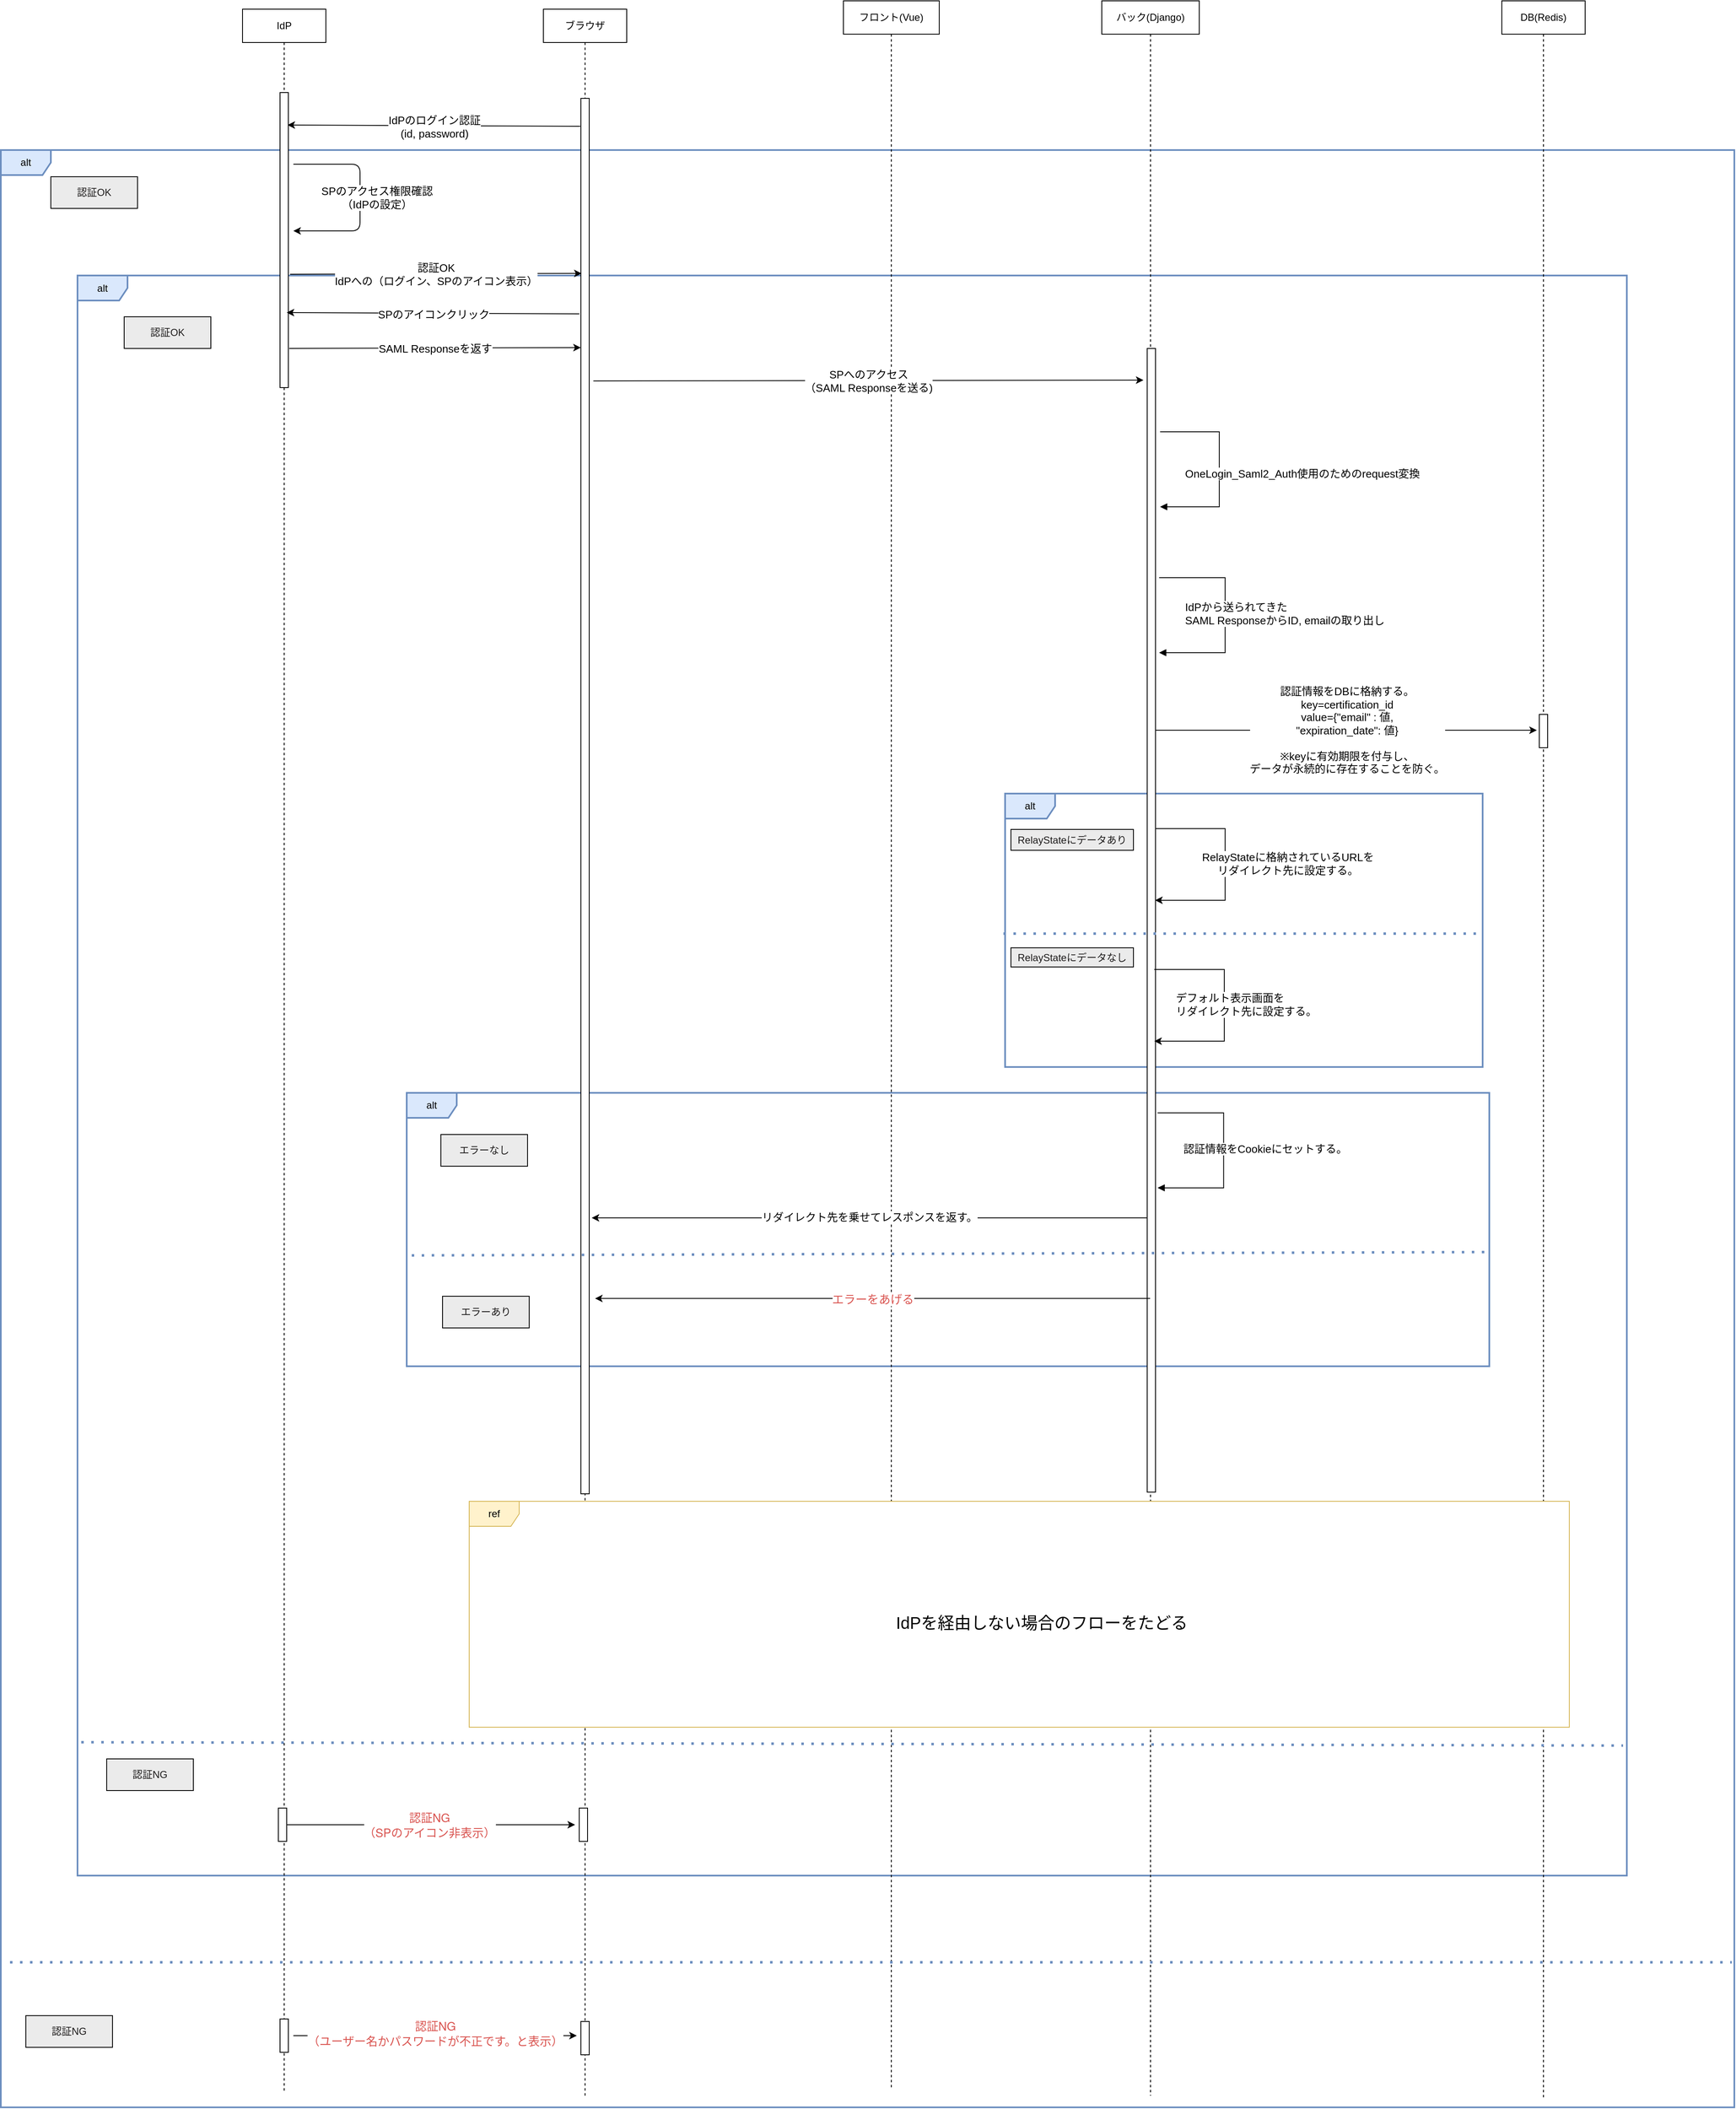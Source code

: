 <mxfile>
    <diagram id="5oQOyjbb7rrNiYasuwZB" name="IdPを経由する">
        <mxGraphModel dx="2863" dy="1538" grid="0" gridSize="10" guides="1" tooltips="1" connect="1" arrows="1" fold="1" page="1" pageScale="1" pageWidth="1169" pageHeight="827" math="0" shadow="0">
            <root>
                <mxCell id="0"/>
                <mxCell id="1" parent="0"/>
                <mxCell id="HOsC3EAvxAtjOPdiLtwW-1" value="alt" style="shape=umlFrame;whiteSpace=wrap;html=1;fillColor=#dae8fc;strokeColor=#6c8ebf;strokeWidth=2;perimeterSpacing=0;" parent="1" vertex="1">
                    <mxGeometry x="-1040" y="-221" width="2080" height="2348" as="geometry"/>
                </mxCell>
                <mxCell id="HOsC3EAvxAtjOPdiLtwW-2" value="alt" style="shape=umlFrame;whiteSpace=wrap;html=1;fillColor=#dae8fc;strokeColor=#6c8ebf;strokeWidth=2;" parent="1" vertex="1">
                    <mxGeometry x="-948" y="-70.5" width="1859" height="1919.5" as="geometry"/>
                </mxCell>
                <mxCell id="3U0saSvx4yLOQnBo5jBh-1" value="alt" style="shape=umlFrame;whiteSpace=wrap;html=1;fillColor=#dae8fc;strokeColor=#6c8ebf;strokeWidth=2;" parent="1" vertex="1">
                    <mxGeometry x="-553" y="910" width="1299" height="328" as="geometry"/>
                </mxCell>
                <mxCell id="HOsC3EAvxAtjOPdiLtwW-3" value="alt" style="shape=umlFrame;whiteSpace=wrap;html=1;fillColor=#dae8fc;strokeColor=#6c8ebf;strokeWidth=2;" parent="1" vertex="1">
                    <mxGeometry x="165" y="551" width="573" height="328" as="geometry"/>
                </mxCell>
                <mxCell id="HOsC3EAvxAtjOPdiLtwW-4" value="ブラウザ" style="shape=umlLifeline;perimeter=lifelinePerimeter;whiteSpace=wrap;html=1;container=1;collapsible=0;recursiveResize=0;outlineConnect=0;" parent="1" vertex="1">
                    <mxGeometry x="-389" y="-390" width="100" height="2503" as="geometry"/>
                </mxCell>
                <mxCell id="HOsC3EAvxAtjOPdiLtwW-5" value="" style="html=1;points=[];perimeter=orthogonalPerimeter;" parent="HOsC3EAvxAtjOPdiLtwW-4" vertex="1">
                    <mxGeometry x="45" y="2414" width="10" height="40" as="geometry"/>
                </mxCell>
                <mxCell id="HOsC3EAvxAtjOPdiLtwW-6" value="" style="html=1;points=[];perimeter=orthogonalPerimeter;" parent="HOsC3EAvxAtjOPdiLtwW-4" vertex="1">
                    <mxGeometry x="45" y="107" width="10" height="1674" as="geometry"/>
                </mxCell>
                <mxCell id="HOsC3EAvxAtjOPdiLtwW-7" value="フロント(Vue)" style="shape=umlLifeline;perimeter=lifelinePerimeter;whiteSpace=wrap;html=1;container=1;collapsible=0;recursiveResize=0;outlineConnect=0;" parent="1" vertex="1">
                    <mxGeometry x="-29" y="-400" width="115" height="2504" as="geometry"/>
                </mxCell>
                <mxCell id="HOsC3EAvxAtjOPdiLtwW-8" value="DB(Redis)" style="shape=umlLifeline;perimeter=lifelinePerimeter;whiteSpace=wrap;html=1;container=1;collapsible=0;recursiveResize=0;outlineConnect=0;" parent="1" vertex="1">
                    <mxGeometry x="761" y="-400" width="100" height="2516" as="geometry"/>
                </mxCell>
                <mxCell id="HOsC3EAvxAtjOPdiLtwW-9" value="IdP" style="shape=umlLifeline;perimeter=lifelinePerimeter;whiteSpace=wrap;html=1;container=1;collapsible=0;recursiveResize=0;outlineConnect=0;" parent="1" vertex="1">
                    <mxGeometry x="-750" y="-390" width="100" height="2499" as="geometry"/>
                </mxCell>
                <mxCell id="HOsC3EAvxAtjOPdiLtwW-10" value="" style="html=1;points=[];perimeter=orthogonalPerimeter;" parent="HOsC3EAvxAtjOPdiLtwW-9" vertex="1">
                    <mxGeometry x="45" y="100" width="10" height="354" as="geometry"/>
                </mxCell>
                <mxCell id="HOsC3EAvxAtjOPdiLtwW-11" value="バック(Django)" style="shape=umlLifeline;perimeter=lifelinePerimeter;whiteSpace=wrap;html=1;container=1;collapsible=0;recursiveResize=0;outlineConnect=0;" parent="1" vertex="1">
                    <mxGeometry x="281" y="-400" width="117" height="2513" as="geometry"/>
                </mxCell>
                <mxCell id="HOsC3EAvxAtjOPdiLtwW-12" value="" style="endArrow=classic;html=1;fontSize=13;exitX=-0.377;exitY=0.065;exitDx=0;exitDy=0;exitPerimeter=0;entryX=0.6;entryY=0.058;entryDx=0;entryDy=0;entryPerimeter=0;" parent="1" edge="1">
                    <mxGeometry relative="1" as="geometry">
                        <mxPoint x="-344.77" y="-249.45" as="sourcePoint"/>
                        <mxPoint x="-696" y="-251" as="targetPoint"/>
                    </mxGeometry>
                </mxCell>
                <mxCell id="HOsC3EAvxAtjOPdiLtwW-13" value="IdPのログイン認証&lt;br&gt;(id, password)" style="edgeLabel;resizable=0;html=1;align=center;verticalAlign=middle;fontSize=13;" parent="HOsC3EAvxAtjOPdiLtwW-12" connectable="0" vertex="1">
                    <mxGeometry relative="1" as="geometry">
                        <mxPoint y="1" as="offset"/>
                    </mxGeometry>
                </mxCell>
                <mxCell id="HOsC3EAvxAtjOPdiLtwW-14" value="" style="endArrow=classic;html=1;fontSize=13;" parent="1" edge="1">
                    <mxGeometry relative="1" as="geometry">
                        <mxPoint x="-329" y="56" as="sourcePoint"/>
                        <mxPoint x="331" y="55" as="targetPoint"/>
                    </mxGeometry>
                </mxCell>
                <mxCell id="HOsC3EAvxAtjOPdiLtwW-15" value="SPへのアクセス&lt;br&gt;（SAML Responseを送る)" style="edgeLabel;resizable=0;html=1;align=center;verticalAlign=middle;fontSize=13;" parent="HOsC3EAvxAtjOPdiLtwW-14" connectable="0" vertex="1">
                    <mxGeometry relative="1" as="geometry"/>
                </mxCell>
                <mxCell id="HOsC3EAvxAtjOPdiLtwW-16" value="OneLogin_Saml2_Auth使用のためのrequest変換" style="edgeStyle=orthogonalEdgeStyle;html=1;align=left;spacingLeft=2;endArrow=block;rounded=0;fontSize=13;startArrow=none;" parent="1" edge="1">
                    <mxGeometry x="0.776" y="-40" relative="1" as="geometry">
                        <mxPoint x="351" y="117" as="sourcePoint"/>
                        <Array as="points">
                            <mxPoint x="422" y="117"/>
                            <mxPoint x="422" y="207"/>
                        </Array>
                        <mxPoint x="351" y="207" as="targetPoint"/>
                        <mxPoint as="offset"/>
                    </mxGeometry>
                </mxCell>
                <mxCell id="HOsC3EAvxAtjOPdiLtwW-17" value="IdPから送られてきた&lt;br&gt;SAML ResponseからID, emailの取り出し" style="edgeStyle=orthogonalEdgeStyle;html=1;align=left;spacingLeft=2;endArrow=block;rounded=0;fontSize=13;" parent="1" edge="1">
                    <mxGeometry x="-0.781" y="-43" relative="1" as="geometry">
                        <mxPoint x="349.824" y="292" as="sourcePoint"/>
                        <Array as="points">
                            <mxPoint x="429" y="292"/>
                            <mxPoint x="429" y="382"/>
                        </Array>
                        <mxPoint x="349.824" y="382" as="targetPoint"/>
                        <mxPoint as="offset"/>
                    </mxGeometry>
                </mxCell>
                <mxCell id="HOsC3EAvxAtjOPdiLtwW-18" value="" style="html=1;points=[];perimeter=orthogonalPerimeter;" parent="1" vertex="1">
                    <mxGeometry x="335.5" y="17" width="10" height="1372" as="geometry"/>
                </mxCell>
                <mxCell id="HOsC3EAvxAtjOPdiLtwW-19" value="" style="endArrow=classic;html=1;fontSize=13;" parent="1" edge="1">
                    <mxGeometry relative="1" as="geometry">
                        <mxPoint x="335.5" y="1060" as="sourcePoint"/>
                        <mxPoint x="-331" y="1060" as="targetPoint"/>
                    </mxGeometry>
                </mxCell>
                <mxCell id="HOsC3EAvxAtjOPdiLtwW-20" value="リダイレクト先を乗せてレスポンスを返す。" style="edgeLabel;resizable=0;html=1;align=center;verticalAlign=middle;fontSize=13;fontStyle=0" parent="HOsC3EAvxAtjOPdiLtwW-19" connectable="0" vertex="1">
                    <mxGeometry relative="1" as="geometry">
                        <mxPoint y="-1" as="offset"/>
                    </mxGeometry>
                </mxCell>
                <mxCell id="HOsC3EAvxAtjOPdiLtwW-21" value="" style="endArrow=none;dashed=1;html=1;dashPattern=1 3;strokeWidth=3;fillColor=#dae8fc;strokeColor=#6c8ebf;" parent="1" edge="1">
                    <mxGeometry width="50" height="50" relative="1" as="geometry">
                        <mxPoint x="163" y="719" as="sourcePoint"/>
                        <mxPoint x="732" y="719" as="targetPoint"/>
                    </mxGeometry>
                </mxCell>
                <mxCell id="HOsC3EAvxAtjOPdiLtwW-22" value="" style="endArrow=classic;html=1;fontSize=13;" parent="1" edge="1">
                    <mxGeometry relative="1" as="geometry">
                        <mxPoint x="-689" y="-204" as="sourcePoint"/>
                        <mxPoint x="-689" y="-124" as="targetPoint"/>
                        <Array as="points">
                            <mxPoint x="-609" y="-204"/>
                            <mxPoint x="-609" y="-124"/>
                        </Array>
                    </mxGeometry>
                </mxCell>
                <mxCell id="HOsC3EAvxAtjOPdiLtwW-23" value="SPのアクセス権限確認&lt;br&gt;（IdPの設定）" style="edgeLabel;resizable=0;html=1;align=center;verticalAlign=middle;fontSize=13;" parent="HOsC3EAvxAtjOPdiLtwW-22" connectable="0" vertex="1">
                    <mxGeometry relative="1" as="geometry">
                        <mxPoint x="20" as="offset"/>
                    </mxGeometry>
                </mxCell>
                <mxCell id="HOsC3EAvxAtjOPdiLtwW-24" value="" style="endArrow=none;dashed=1;html=1;dashPattern=1 3;strokeWidth=3;fillColor=#dae8fc;strokeColor=#6c8ebf;" parent="1" edge="1">
                    <mxGeometry width="50" height="50" relative="1" as="geometry">
                        <mxPoint x="-1029" y="1953" as="sourcePoint"/>
                        <mxPoint x="1037" y="1953" as="targetPoint"/>
                    </mxGeometry>
                </mxCell>
                <mxCell id="HOsC3EAvxAtjOPdiLtwW-25" value="" style="html=1;points=[];perimeter=orthogonalPerimeter;" parent="1" vertex="1">
                    <mxGeometry x="-346" y="1768" width="10" height="40" as="geometry"/>
                </mxCell>
                <mxCell id="HOsC3EAvxAtjOPdiLtwW-26" value="" style="endArrow=classic;html=1;fontSize=13;exitX=0.163;exitY=0.667;exitDx=0;exitDy=0;exitPerimeter=0;" parent="1" edge="1">
                    <mxGeometry relative="1" as="geometry">
                        <mxPoint x="-701.0" y="1788" as="sourcePoint"/>
                        <mxPoint x="-351" y="1788" as="targetPoint"/>
                    </mxGeometry>
                </mxCell>
                <mxCell id="HOsC3EAvxAtjOPdiLtwW-27" value="&lt;span style=&quot;color: rgb(217, 83, 79); font-family: &amp;quot;Helvetica Neue&amp;quot;, Helvetica, Arial, sans-serif; font-size: 14px; text-align: start; background-color: rgb(255, 255, 255);&quot;&gt;認証NG&lt;br&gt;（SPのアイコン非表示）&lt;/span&gt;" style="edgeLabel;resizable=0;html=1;align=center;verticalAlign=middle;fontSize=13;" parent="HOsC3EAvxAtjOPdiLtwW-26" connectable="0" vertex="1">
                    <mxGeometry relative="1" as="geometry"/>
                </mxCell>
                <mxCell id="HOsC3EAvxAtjOPdiLtwW-28" value="" style="html=1;points=[];perimeter=orthogonalPerimeter;" parent="1" vertex="1">
                    <mxGeometry x="-707" y="1768" width="10" height="40" as="geometry"/>
                </mxCell>
                <mxCell id="HOsC3EAvxAtjOPdiLtwW-29" value="" style="endArrow=classic;html=1;fontSize=13;exitX=0.158;exitY=0.667;exitDx=0;exitDy=0;exitPerimeter=0;" parent="1" edge="1">
                    <mxGeometry relative="1" as="geometry">
                        <mxPoint x="-689.034" y="2041.03" as="sourcePoint"/>
                        <mxPoint x="-348.98" y="2041" as="targetPoint"/>
                    </mxGeometry>
                </mxCell>
                <mxCell id="HOsC3EAvxAtjOPdiLtwW-30" value="&lt;span style=&quot;color: rgb(217, 83, 79); font-family: &amp;quot;Helvetica Neue&amp;quot;, Helvetica, Arial, sans-serif; font-size: 14px; text-align: start; background-color: rgb(255, 255, 255);&quot;&gt;認証NG&lt;br&gt;（ユーザー名かパスワードが不正です。と表示）&lt;/span&gt;" style="edgeLabel;resizable=0;html=1;align=center;verticalAlign=middle;fontSize=13;" parent="HOsC3EAvxAtjOPdiLtwW-29" connectable="0" vertex="1">
                    <mxGeometry relative="1" as="geometry">
                        <mxPoint y="-3" as="offset"/>
                    </mxGeometry>
                </mxCell>
                <mxCell id="HOsC3EAvxAtjOPdiLtwW-31" value="" style="html=1;points=[];perimeter=orthogonalPerimeter;" parent="1" vertex="1">
                    <mxGeometry x="-705" y="2021" width="10" height="40" as="geometry"/>
                </mxCell>
                <mxCell id="HOsC3EAvxAtjOPdiLtwW-32" value="" style="endArrow=classic;html=1;fontSize=13;" parent="1" edge="1">
                    <mxGeometry relative="1" as="geometry">
                        <mxPoint x="345.5" y="475" as="sourcePoint"/>
                        <mxPoint x="803" y="475" as="targetPoint"/>
                        <Array as="points"/>
                    </mxGeometry>
                </mxCell>
                <mxCell id="HOsC3EAvxAtjOPdiLtwW-33" value="認証情報をDBに格納する。&lt;br&gt;key=certification_id&lt;br&gt;value={&quot;email&quot; : 値, &lt;br&gt;&quot;expiration_date&quot;: 値}&lt;br&gt;&lt;br&gt;※keyに有効期限を付与し、&lt;br&gt;データが永続的に存在することを防ぐ。" style="edgeLabel;resizable=0;html=1;align=center;verticalAlign=middle;fontSize=13;" parent="HOsC3EAvxAtjOPdiLtwW-32" connectable="0" vertex="1">
                    <mxGeometry relative="1" as="geometry"/>
                </mxCell>
                <mxCell id="HOsC3EAvxAtjOPdiLtwW-34" value="" style="endArrow=classic;html=1;fontSize=13;rounded=0;" parent="1" edge="1">
                    <mxGeometry relative="1" as="geometry">
                        <mxPoint x="345" y="593" as="sourcePoint"/>
                        <mxPoint x="345" y="679" as="targetPoint"/>
                        <Array as="points">
                            <mxPoint x="429" y="593"/>
                            <mxPoint x="429" y="679"/>
                        </Array>
                    </mxGeometry>
                </mxCell>
                <mxCell id="HOsC3EAvxAtjOPdiLtwW-35" value="&lt;span style=&quot;text-align: left;&quot;&gt;RelayStateに格納されているURLを&lt;br&gt;リダイレクト先に設定する。&lt;br&gt;&lt;/span&gt;" style="edgeLabel;resizable=0;html=1;align=center;verticalAlign=middle;fontSize=13;" parent="HOsC3EAvxAtjOPdiLtwW-34" connectable="0" vertex="1">
                    <mxGeometry relative="1" as="geometry">
                        <mxPoint x="75" y="-1" as="offset"/>
                    </mxGeometry>
                </mxCell>
                <mxCell id="HOsC3EAvxAtjOPdiLtwW-36" value="" style="group" parent="1" vertex="1" connectable="0">
                    <mxGeometry x="-693.0" y="-73" width="349.86" height="1" as="geometry"/>
                </mxCell>
                <mxCell id="HOsC3EAvxAtjOPdiLtwW-37" value="" style="endArrow=classic;html=1;fontSize=13;exitX=0.169;exitY=0.36;exitDx=0;exitDy=0;exitPerimeter=0;entryX=0.855;entryY=0.356;entryDx=0;entryDy=0;entryPerimeter=0;" parent="HOsC3EAvxAtjOPdiLtwW-36" edge="1">
                    <mxGeometry relative="1" as="geometry">
                        <mxPoint y="1" as="sourcePoint"/>
                        <mxPoint x="349.86" as="targetPoint"/>
                    </mxGeometry>
                </mxCell>
                <mxCell id="HOsC3EAvxAtjOPdiLtwW-38" value="認証OK&lt;br&gt;IdPへの（ログイン、SPのアイコン表示）" style="edgeLabel;resizable=0;html=1;align=center;verticalAlign=middle;fontSize=13;" parent="HOsC3EAvxAtjOPdiLtwW-36" connectable="0" vertex="1">
                    <mxGeometry x="174.855" y="1" as="geometry"/>
                </mxCell>
                <mxCell id="HOsC3EAvxAtjOPdiLtwW-39" value="" style="endArrow=classic;html=1;fontSize=13;exitX=-0.377;exitY=0.065;exitDx=0;exitDy=0;exitPerimeter=0;entryX=0.6;entryY=0.058;entryDx=0;entryDy=0;entryPerimeter=0;" parent="1" edge="1">
                    <mxGeometry relative="1" as="geometry">
                        <mxPoint x="-345.77" y="-24.45" as="sourcePoint"/>
                        <mxPoint x="-697.0" y="-26" as="targetPoint"/>
                    </mxGeometry>
                </mxCell>
                <mxCell id="HOsC3EAvxAtjOPdiLtwW-40" value="SPのアイコンクリック" style="edgeLabel;resizable=0;html=1;align=center;verticalAlign=middle;fontSize=13;" parent="HOsC3EAvxAtjOPdiLtwW-39" connectable="0" vertex="1">
                    <mxGeometry relative="1" as="geometry">
                        <mxPoint y="1" as="offset"/>
                    </mxGeometry>
                </mxCell>
                <mxCell id="HOsC3EAvxAtjOPdiLtwW-41" value="" style="group" parent="1" vertex="1" connectable="0">
                    <mxGeometry x="-694.0" y="16" width="349.86" height="1" as="geometry"/>
                </mxCell>
                <mxCell id="HOsC3EAvxAtjOPdiLtwW-42" value="" style="endArrow=classic;html=1;fontSize=13;exitX=0.169;exitY=0.36;exitDx=0;exitDy=0;exitPerimeter=0;entryX=0.855;entryY=0.356;entryDx=0;entryDy=0;entryPerimeter=0;" parent="HOsC3EAvxAtjOPdiLtwW-41" edge="1">
                    <mxGeometry relative="1" as="geometry">
                        <mxPoint y="1" as="sourcePoint"/>
                        <mxPoint x="349.86" as="targetPoint"/>
                    </mxGeometry>
                </mxCell>
                <mxCell id="HOsC3EAvxAtjOPdiLtwW-43" value="SAML Responseを返す" style="edgeLabel;resizable=0;html=1;align=center;verticalAlign=middle;fontSize=13;" parent="HOsC3EAvxAtjOPdiLtwW-41" connectable="0" vertex="1">
                    <mxGeometry x="174.855" y="1" as="geometry"/>
                </mxCell>
                <mxCell id="HOsC3EAvxAtjOPdiLtwW-44" value="" style="group" parent="1" vertex="1" connectable="0">
                    <mxGeometry x="-478" y="1400" width="1320" height="271" as="geometry"/>
                </mxCell>
                <mxCell id="HOsC3EAvxAtjOPdiLtwW-45" value="ref" style="shape=umlFrame;whiteSpace=wrap;html=1;fillColor=#fff2cc;strokeColor=#d6b656;swimlaneFillColor=default;" parent="HOsC3EAvxAtjOPdiLtwW-44" vertex="1">
                    <mxGeometry width="1320" height="271.0" as="geometry"/>
                </mxCell>
                <mxCell id="HOsC3EAvxAtjOPdiLtwW-46" value="IdPを経由しない場合のフローをたどる" style="text;strokeColor=none;fillColor=none;align=left;verticalAlign=top;spacingLeft=4;spacingRight=4;overflow=hidden;rotatable=0;points=[[0,0.5],[1,0.5]];portConstraint=eastwest;opacity=0;fontSize=20;" parent="HOsC3EAvxAtjOPdiLtwW-44" vertex="1">
                    <mxGeometry x="506.13" y="127.05" width="434.87" height="32.015" as="geometry"/>
                </mxCell>
                <mxCell id="HOsC3EAvxAtjOPdiLtwW-47" value="" style="html=1;points=[];perimeter=orthogonalPerimeter;" parent="1" vertex="1">
                    <mxGeometry x="806" y="456" width="10" height="40" as="geometry"/>
                </mxCell>
                <mxCell id="HOsC3EAvxAtjOPdiLtwW-48" value="&lt;font color=&quot;#1d1b1b&quot;&gt;認証OK&lt;/font&gt;" style="rounded=0;whiteSpace=wrap;html=1;fontColor=#DAE8FC;fillColor=#EBEBEB;" parent="1" vertex="1">
                    <mxGeometry x="-980" y="-189" width="104" height="38" as="geometry"/>
                </mxCell>
                <mxCell id="HOsC3EAvxAtjOPdiLtwW-49" value="&lt;font color=&quot;#1d1b1b&quot;&gt;認証NG&lt;/font&gt;" style="rounded=0;whiteSpace=wrap;html=1;fontColor=#DAE8FC;fillColor=#EBEBEB;" parent="1" vertex="1">
                    <mxGeometry x="-1010" y="2017" width="104" height="38" as="geometry"/>
                </mxCell>
                <mxCell id="HOsC3EAvxAtjOPdiLtwW-50" value="&lt;font color=&quot;#1d1b1b&quot;&gt;認証OK&lt;/font&gt;" style="rounded=0;whiteSpace=wrap;html=1;fontColor=#DAE8FC;fillColor=#EBEBEB;" parent="1" vertex="1">
                    <mxGeometry x="-892" y="-21" width="104" height="38" as="geometry"/>
                </mxCell>
                <mxCell id="HOsC3EAvxAtjOPdiLtwW-51" value="&lt;font color=&quot;#1d1b1b&quot;&gt;認証NG&lt;/font&gt;" style="rounded=0;whiteSpace=wrap;html=1;fontColor=#DAE8FC;fillColor=#EBEBEB;" parent="1" vertex="1">
                    <mxGeometry x="-913" y="1709" width="104" height="38" as="geometry"/>
                </mxCell>
                <mxCell id="HOsC3EAvxAtjOPdiLtwW-52" value="&lt;font color=&quot;#1d1b1b&quot;&gt;RelayStateにデータあり&lt;/font&gt;" style="rounded=0;whiteSpace=wrap;html=1;fontColor=#DAE8FC;fillColor=#EBEBEB;" parent="1" vertex="1">
                    <mxGeometry x="172" y="594" width="147" height="25" as="geometry"/>
                </mxCell>
                <mxCell id="HOsC3EAvxAtjOPdiLtwW-53" value="" style="endArrow=none;dashed=1;html=1;dashPattern=1 3;strokeWidth=3;fillColor=#dae8fc;strokeColor=#6c8ebf;" parent="1" edge="1">
                    <mxGeometry width="50" height="50" relative="1" as="geometry">
                        <mxPoint x="-943.5" y="1689" as="sourcePoint"/>
                        <mxPoint x="906.5" y="1693.0" as="targetPoint"/>
                    </mxGeometry>
                </mxCell>
                <mxCell id="HOsC3EAvxAtjOPdiLtwW-54" value="" style="endArrow=classic;html=1;fontSize=13;rounded=0;" parent="1" edge="1">
                    <mxGeometry relative="1" as="geometry">
                        <mxPoint x="344" y="762.0" as="sourcePoint"/>
                        <mxPoint x="344" y="848" as="targetPoint"/>
                        <Array as="points">
                            <mxPoint x="428" y="762"/>
                            <mxPoint x="428" y="848"/>
                        </Array>
                    </mxGeometry>
                </mxCell>
                <mxCell id="HOsC3EAvxAtjOPdiLtwW-55" value="&lt;div style=&quot;text-align: left;&quot;&gt;デフォルト表示画面を&lt;/div&gt;&lt;div style=&quot;text-align: left;&quot;&gt;リダイレクト先に設定する。&lt;/div&gt;" style="edgeLabel;resizable=0;html=1;align=center;verticalAlign=middle;fontSize=13;" parent="HOsC3EAvxAtjOPdiLtwW-54" connectable="0" vertex="1">
                    <mxGeometry relative="1" as="geometry">
                        <mxPoint x="26" y="-1" as="offset"/>
                    </mxGeometry>
                </mxCell>
                <mxCell id="HOsC3EAvxAtjOPdiLtwW-56" value="&lt;font color=&quot;#1d1b1b&quot;&gt;RelayStateにデータなし&lt;/font&gt;" style="rounded=0;whiteSpace=wrap;html=1;fontColor=#DAE8FC;fillColor=#EBEBEB;" parent="1" vertex="1">
                    <mxGeometry x="172" y="736" width="147" height="23" as="geometry"/>
                </mxCell>
                <mxCell id="3U0saSvx4yLOQnBo5jBh-2" value="&lt;font color=&quot;#1d1b1b&quot;&gt;エラーなし&lt;/font&gt;" style="rounded=0;whiteSpace=wrap;html=1;fontColor=#DAE8FC;fillColor=#EBEBEB;" parent="1" vertex="1">
                    <mxGeometry x="-512" y="960" width="104" height="38" as="geometry"/>
                </mxCell>
                <mxCell id="3U0saSvx4yLOQnBo5jBh-3" value="認証情報をCookieにセットする。" style="edgeStyle=orthogonalEdgeStyle;html=1;align=left;spacingLeft=2;endArrow=block;rounded=0;fontSize=13;" parent="1" edge="1">
                    <mxGeometry x="-0.781" y="-43" relative="1" as="geometry">
                        <mxPoint x="348.004" y="934" as="sourcePoint"/>
                        <Array as="points">
                            <mxPoint x="427.18" y="934"/>
                            <mxPoint x="427.18" y="1024"/>
                        </Array>
                        <mxPoint x="348.004" y="1024" as="targetPoint"/>
                        <mxPoint as="offset"/>
                    </mxGeometry>
                </mxCell>
                <mxCell id="3U0saSvx4yLOQnBo5jBh-5" value="" style="endArrow=none;dashed=1;html=1;dashPattern=1 3;strokeWidth=3;fillColor=#dae8fc;strokeColor=#6c8ebf;" parent="1" edge="1">
                    <mxGeometry width="50" height="50" relative="1" as="geometry">
                        <mxPoint x="-547" y="1105" as="sourcePoint"/>
                        <mxPoint x="741" y="1101" as="targetPoint"/>
                    </mxGeometry>
                </mxCell>
                <mxCell id="3U0saSvx4yLOQnBo5jBh-6" value="&lt;font color=&quot;#1d1b1b&quot;&gt;エラーあり&lt;/font&gt;" style="rounded=0;whiteSpace=wrap;html=1;fontColor=#DAE8FC;fillColor=#EBEBEB;" parent="1" vertex="1">
                    <mxGeometry x="-510" y="1154" width="104" height="38" as="geometry"/>
                </mxCell>
                <mxCell id="3U0saSvx4yLOQnBo5jBh-7" value="" style="endArrow=classic;html=1;fontSize=13;entryX=1.7;entryY=0.86;entryDx=0;entryDy=0;entryPerimeter=0;" parent="1" source="HOsC3EAvxAtjOPdiLtwW-11" target="HOsC3EAvxAtjOPdiLtwW-6" edge="1">
                    <mxGeometry relative="1" as="geometry">
                        <mxPoint x="-189.0" y="1168" as="sourcePoint"/>
                        <mxPoint x="161" y="1168" as="targetPoint"/>
                    </mxGeometry>
                </mxCell>
                <mxCell id="3U0saSvx4yLOQnBo5jBh-8" value="&lt;div style=&quot;text-align: start;&quot;&gt;&lt;font face=&quot;Helvetica Neue, Helvetica, Arial, sans-serif&quot; color=&quot;#d9534f&quot;&gt;&lt;span style=&quot;font-size: 14px;&quot;&gt;エラーをあげる&lt;/span&gt;&lt;/font&gt;&lt;/div&gt;" style="edgeLabel;resizable=0;html=1;align=center;verticalAlign=middle;fontSize=13;" parent="3U0saSvx4yLOQnBo5jBh-7" connectable="0" vertex="1">
                    <mxGeometry relative="1" as="geometry"/>
                </mxCell>
            </root>
        </mxGraphModel>
    </diagram>
    <diagram name="IdPを経由しない" id="M8bqXSCcp4--QBveL9k5">
        <mxGraphModel dx="2521" dy="1880" grid="0" gridSize="10" guides="1" tooltips="1" connect="1" arrows="1" fold="1" page="1" pageScale="1" pageWidth="827" pageHeight="1169" background="none" math="0" shadow="0">
            <root>
                <mxCell id="6qhEx_CGsvk793mfS_-Y-0"/>
                <mxCell id="6qhEx_CGsvk793mfS_-Y-1" parent="6qhEx_CGsvk793mfS_-Y-0"/>
                <mxCell id="exiWt49m6LGr7EKJA97J-0" value="alt" style="shape=umlFrame;whiteSpace=wrap;html=1;fillColor=#dae8fc;strokeColor=#6c8ebf;strokeWidth=2;" parent="6qhEx_CGsvk793mfS_-Y-1" vertex="1">
                    <mxGeometry x="-453" y="-700" width="2195" height="2934" as="geometry"/>
                </mxCell>
                <mxCell id="GUI1tMbAJwSE2kNGo3N6-0" value="alt" style="shape=umlFrame;whiteSpace=wrap;html=1;fillColor=#dae8fc;strokeColor=#6c8ebf;strokeWidth=2;" parent="6qhEx_CGsvk793mfS_-Y-1" vertex="1">
                    <mxGeometry x="-392" y="-532" width="2046" height="2154" as="geometry"/>
                </mxCell>
                <mxCell id="GUI1tMbAJwSE2kNGo3N6-6" value="alt" style="shape=umlFrame;whiteSpace=wrap;html=1;fillColor=#dae8fc;strokeColor=#6c8ebf;strokeWidth=2;" parent="6qhEx_CGsvk793mfS_-Y-1" vertex="1">
                    <mxGeometry x="-240" y="-424" width="1825" height="1548" as="geometry"/>
                </mxCell>
                <mxCell id="kx71WedtHJxDlalEauV3-0" value="opt" style="shape=umlFrame;whiteSpace=wrap;html=1;fillColor=#d5e8d4;strokeColor=#82b366;strokeWidth=2;" parent="6qhEx_CGsvk793mfS_-Y-1" vertex="1">
                    <mxGeometry x="-134" y="509" width="620" height="193" as="geometry"/>
                </mxCell>
                <mxCell id="6qhEx_CGsvk793mfS_-Y-4" value="フロント(Vue)" style="shape=umlLifeline;perimeter=lifelinePerimeter;whiteSpace=wrap;html=1;container=1;collapsible=0;recursiveResize=0;outlineConnect=0;" parent="6qhEx_CGsvk793mfS_-Y-1" vertex="1">
                    <mxGeometry x="707" y="-909" width="115" height="3050" as="geometry"/>
                </mxCell>
                <mxCell id="6qhEx_CGsvk793mfS_-Y-5" value="" style="html=1;points=[];perimeter=orthogonalPerimeter;" parent="6qhEx_CGsvk793mfS_-Y-4" vertex="1">
                    <mxGeometry x="52.5" y="66" width="10" height="1669" as="geometry"/>
                </mxCell>
                <mxCell id="6qhEx_CGsvk793mfS_-Y-7" value="DB(Redis)" style="shape=umlLifeline;perimeter=lifelinePerimeter;whiteSpace=wrap;html=1;container=1;collapsible=0;recursiveResize=0;outlineConnect=0;" parent="6qhEx_CGsvk793mfS_-Y-1" vertex="1">
                    <mxGeometry x="1342" y="-909" width="100" height="3049" as="geometry"/>
                </mxCell>
                <mxCell id="6qhEx_CGsvk793mfS_-Y-8" value="" style="html=1;points=[];perimeter=orthogonalPerimeter;" parent="6qhEx_CGsvk793mfS_-Y-7" vertex="1">
                    <mxGeometry x="46" y="421" width="10" height="102" as="geometry"/>
                </mxCell>
                <mxCell id="6qhEx_CGsvk793mfS_-Y-20" value="" style="endArrow=classic;html=1;fontSize=13;" parent="6qhEx_CGsvk793mfS_-Y-7" edge="1">
                    <mxGeometry relative="1" as="geometry">
                        <mxPoint x="44" y="514" as="sourcePoint"/>
                        <mxPoint x="-248" y="514" as="targetPoint"/>
                    </mxGeometry>
                </mxCell>
                <mxCell id="6qhEx_CGsvk793mfS_-Y-21" value="照合OK&lt;br&gt;(返却データが1件)" style="edgeLabel;resizable=0;html=1;align=center;verticalAlign=middle;fontSize=13;" parent="6qhEx_CGsvk793mfS_-Y-20" connectable="0" vertex="1">
                    <mxGeometry relative="1" as="geometry">
                        <mxPoint y="-2" as="offset"/>
                    </mxGeometry>
                </mxCell>
                <mxCell id="6qhEx_CGsvk793mfS_-Y-22" value="" style="endArrow=classic;html=1;fontSize=13;" parent="6qhEx_CGsvk793mfS_-Y-7" edge="1">
                    <mxGeometry relative="1" as="geometry">
                        <mxPoint x="43" y="934" as="sourcePoint"/>
                        <mxPoint x="-251" y="934" as="targetPoint"/>
                    </mxGeometry>
                </mxCell>
                <mxCell id="6qhEx_CGsvk793mfS_-Y-23" value="&lt;span style=&quot;color: rgb(217, 83, 79); font-family: &amp;quot;Helvetica Neue&amp;quot;, Helvetica, Arial, sans-serif; font-size: 14px; text-align: start; background-color: rgb(255, 255, 255);&quot;&gt;照合NG&lt;br&gt;(返却データが0件)&lt;br&gt;&lt;/span&gt;" style="edgeLabel;resizable=0;html=1;align=center;verticalAlign=middle;fontSize=13;" parent="6qhEx_CGsvk793mfS_-Y-22" connectable="0" vertex="1">
                    <mxGeometry relative="1" as="geometry">
                        <mxPoint y="-3" as="offset"/>
                    </mxGeometry>
                </mxCell>
                <mxCell id="CfC4lCiiUa9cA7W80LyE-8" value="" style="html=1;points=[];perimeter=orthogonalPerimeter;" parent="6qhEx_CGsvk793mfS_-Y-7" vertex="1">
                    <mxGeometry x="46" y="910" width="10" height="53" as="geometry"/>
                </mxCell>
                <mxCell id="6qhEx_CGsvk793mfS_-Y-10" value="ブラウザ" style="shape=umlLifeline;perimeter=lifelinePerimeter;whiteSpace=wrap;html=1;container=1;collapsible=0;recursiveResize=0;outlineConnect=0;" parent="6qhEx_CGsvk793mfS_-Y-1" vertex="1">
                    <mxGeometry x="357" y="-909" width="100" height="3045" as="geometry"/>
                </mxCell>
                <mxCell id="6qhEx_CGsvk793mfS_-Y-11" value="" style="html=1;points=[];perimeter=orthogonalPerimeter;" parent="6qhEx_CGsvk793mfS_-Y-10" vertex="1">
                    <mxGeometry x="45" y="70" width="10" height="1664" as="geometry"/>
                </mxCell>
                <mxCell id="GYkjweEqSI0aHGWEiU2z-0" value="" style="endArrow=classic;html=1;fontSize=13;entryX=0.6;entryY=0.058;entryDx=0;entryDy=0;entryPerimeter=0;" parent="6qhEx_CGsvk793mfS_-Y-10" edge="1">
                    <mxGeometry relative="1" as="geometry">
                        <mxPoint x="47" y="1536" as="sourcePoint"/>
                        <mxPoint x="-289.0" y="1536.0" as="targetPoint"/>
                    </mxGeometry>
                </mxCell>
                <mxCell id="GYkjweEqSI0aHGWEiU2z-1" value="IdPのログイン認証&lt;br&gt;(id, password)" style="edgeLabel;resizable=0;html=1;align=center;verticalAlign=middle;fontSize=13;" parent="GYkjweEqSI0aHGWEiU2z-0" connectable="0" vertex="1">
                    <mxGeometry relative="1" as="geometry">
                        <mxPoint y="1" as="offset"/>
                    </mxGeometry>
                </mxCell>
                <mxCell id="6qhEx_CGsvk793mfS_-Y-14" value="バック(Django)" style="shape=umlLifeline;perimeter=lifelinePerimeter;whiteSpace=wrap;html=1;container=1;collapsible=0;recursiveResize=0;outlineConnect=0;" parent="6qhEx_CGsvk793mfS_-Y-1" vertex="1">
                    <mxGeometry x="1027" y="-909" width="117" height="3043" as="geometry"/>
                </mxCell>
                <mxCell id="6qhEx_CGsvk793mfS_-Y-15" value="" style="html=1;points=[];perimeter=orthogonalPerimeter;" parent="6qhEx_CGsvk793mfS_-Y-14" vertex="1">
                    <mxGeometry x="53.5" y="100" width="10" height="1617" as="geometry"/>
                </mxCell>
                <mxCell id="6qhEx_CGsvk793mfS_-Y-16" value="" style="endArrow=classic;html=1;fontSize=13;" parent="6qhEx_CGsvk793mfS_-Y-1" edge="1">
                    <mxGeometry relative="1" as="geometry">
                        <mxPoint x="412" y="-807" as="sourcePoint"/>
                        <mxPoint x="757" y="-807" as="targetPoint"/>
                    </mxGeometry>
                </mxCell>
                <mxCell id="6qhEx_CGsvk793mfS_-Y-17" value="URL直打ち or 外部システムからの遷移" style="edgeLabel;resizable=0;html=1;align=center;verticalAlign=middle;fontSize=13;" parent="6qhEx_CGsvk793mfS_-Y-16" connectable="0" vertex="1">
                    <mxGeometry relative="1" as="geometry">
                        <mxPoint x="-4" as="offset"/>
                    </mxGeometry>
                </mxCell>
                <mxCell id="6qhEx_CGsvk793mfS_-Y-28" value="" style="endArrow=classic;html=1;fontSize=13;" parent="6qhEx_CGsvk793mfS_-Y-1" edge="1">
                    <mxGeometry relative="1" as="geometry">
                        <mxPoint x="1094" y="-458" as="sourcePoint"/>
                        <mxPoint x="1391" y="-458" as="targetPoint"/>
                    </mxGeometry>
                </mxCell>
                <mxCell id="6qhEx_CGsvk793mfS_-Y-29" value="認証情報の照合&lt;br&gt;（auth_tokenの値で検索)" style="edgeLabel;resizable=0;html=1;align=center;verticalAlign=middle;fontSize=13;" parent="6qhEx_CGsvk793mfS_-Y-28" connectable="0" vertex="1">
                    <mxGeometry relative="1" as="geometry">
                        <mxPoint x="-4" y="-1" as="offset"/>
                    </mxGeometry>
                </mxCell>
                <mxCell id="6qhEx_CGsvk793mfS_-Y-34" value="IdP" style="shape=umlLifeline;perimeter=lifelinePerimeter;whiteSpace=wrap;html=1;container=1;collapsible=0;recursiveResize=0;outlineConnect=0;" parent="6qhEx_CGsvk793mfS_-Y-1" vertex="1">
                    <mxGeometry x="13" y="-909" width="100" height="3035" as="geometry"/>
                </mxCell>
                <mxCell id="CfC4lCiiUa9cA7W80LyE-16" value="" style="html=1;points=[];perimeter=orthogonalPerimeter;" parent="6qhEx_CGsvk793mfS_-Y-34" vertex="1">
                    <mxGeometry x="45" y="1291" width="10" height="435" as="geometry"/>
                </mxCell>
                <mxCell id="i9YHqy2cDjMVJarDKQHu-0" value="" style="endArrow=classic;html=1;fontSize=13;" parent="6qhEx_CGsvk793mfS_-Y-1" edge="1">
                    <mxGeometry relative="1" as="geometry">
                        <mxPoint x="774" y="-751" as="sourcePoint"/>
                        <mxPoint x="1079" y="-751" as="targetPoint"/>
                    </mxGeometry>
                </mxCell>
                <mxCell id="i9YHqy2cDjMVJarDKQHu-1" value="現在のURLをパラメータに載せてbackendへ接続&lt;br&gt;（初期表示時最初に読み込まれる処理）" style="edgeLabel;resizable=0;html=1;align=center;verticalAlign=middle;fontSize=13;" parent="i9YHqy2cDjMVJarDKQHu-0" connectable="0" vertex="1">
                    <mxGeometry relative="1" as="geometry">
                        <mxPoint x="-4" y="-1" as="offset"/>
                    </mxGeometry>
                </mxCell>
                <mxCell id="6qhEx_CGsvk793mfS_-Y-44" value="" style="group;strokeWidth=2;" parent="6qhEx_CGsvk793mfS_-Y-1" vertex="1" connectable="0">
                    <mxGeometry x="-139" y="742" width="1563" height="312" as="geometry"/>
                </mxCell>
                <mxCell id="6qhEx_CGsvk793mfS_-Y-45" value="ref" style="shape=umlFrame;whiteSpace=wrap;html=1;fillColor=#fff2cc;strokeColor=#d6b656;swimlaneFillColor=default;" parent="6qhEx_CGsvk793mfS_-Y-44" vertex="1">
                    <mxGeometry width="1563" height="312" as="geometry"/>
                </mxCell>
                <mxCell id="6qhEx_CGsvk793mfS_-Y-46" value="IdPを経由するシートの「SPへのアクセス」後からと同様のフロー" style="text;strokeColor=none;fillColor=none;align=left;verticalAlign=top;spacingLeft=4;spacingRight=4;overflow=hidden;rotatable=0;points=[[0,0.5],[1,0.5]];portConstraint=eastwest;opacity=0;fontSize=20;" parent="6qhEx_CGsvk793mfS_-Y-44" vertex="1">
                    <mxGeometry x="409" y="146.27" width="689" height="38.73" as="geometry"/>
                </mxCell>
                <mxCell id="6qhEx_CGsvk793mfS_-Y-32" value="" style="endArrow=classic;html=1;fontSize=13;" parent="6qhEx_CGsvk793mfS_-Y-1" edge="1">
                    <mxGeometry relative="1" as="geometry">
                        <mxPoint x="1079" y="-224" as="sourcePoint"/>
                        <mxPoint x="768" y="-224" as="targetPoint"/>
                    </mxGeometry>
                </mxCell>
                <mxCell id="6qhEx_CGsvk793mfS_-Y-33" value="レスポンスを返す" style="edgeLabel;resizable=0;html=1;align=center;verticalAlign=middle;fontSize=13;" parent="6qhEx_CGsvk793mfS_-Y-32" connectable="0" vertex="1">
                    <mxGeometry relative="1" as="geometry">
                        <mxPoint y="-2" as="offset"/>
                    </mxGeometry>
                </mxCell>
                <mxCell id="GUI1tMbAJwSE2kNGo3N6-7" value="&lt;font color=&quot;#1d1b1b&quot;&gt;認証OK&lt;/font&gt;" style="rounded=0;whiteSpace=wrap;html=1;fontColor=#DAE8FC;fillColor=#EBEBEB;" parent="6qhEx_CGsvk793mfS_-Y-1" vertex="1">
                    <mxGeometry x="-218" y="-383" width="73" height="32" as="geometry"/>
                </mxCell>
                <mxCell id="GUI1tMbAJwSE2kNGo3N6-1" value="&lt;font color=&quot;#1d1b1b&quot;&gt;Cookieにauth_tokenが存在する場合&lt;/font&gt;" style="rounded=0;whiteSpace=wrap;html=1;fontColor=#DAE8FC;fillColor=#EBEBEB;" parent="6qhEx_CGsvk793mfS_-Y-1" vertex="1">
                    <mxGeometry x="-355.175" y="-478" width="115.179" height="38" as="geometry"/>
                </mxCell>
                <mxCell id="6qhEx_CGsvk793mfS_-Y-24" value="" style="endArrow=none;dashed=1;html=1;dashPattern=1 3;strokeWidth=3;fillColor=#dae8fc;strokeColor=#6c8ebf;" parent="6qhEx_CGsvk793mfS_-Y-1" edge="1">
                    <mxGeometry width="50" height="50" relative="1" as="geometry">
                        <mxPoint x="-232" y="-16" as="sourcePoint"/>
                        <mxPoint x="1474" y="-10" as="targetPoint"/>
                    </mxGeometry>
                </mxCell>
                <mxCell id="CfC4lCiiUa9cA7W80LyE-0" value="" style="endArrow=classic;html=1;fontSize=13;" parent="6qhEx_CGsvk793mfS_-Y-1" edge="1">
                    <mxGeometry relative="1" as="geometry">
                        <mxPoint x="777" y="-178" as="sourcePoint"/>
                        <mxPoint x="777" y="-92" as="targetPoint"/>
                        <Array as="points">
                            <mxPoint x="861" y="-178"/>
                            <mxPoint x="861" y="-92"/>
                        </Array>
                    </mxGeometry>
                </mxCell>
                <mxCell id="CfC4lCiiUa9cA7W80LyE-1" value="後続処理" style="edgeLabel;resizable=0;html=1;align=center;verticalAlign=middle;fontSize=13;" parent="CfC4lCiiUa9cA7W80LyE-0" connectable="0" vertex="1">
                    <mxGeometry relative="1" as="geometry">
                        <mxPoint x="-1" y="-2" as="offset"/>
                    </mxGeometry>
                </mxCell>
                <mxCell id="CfC4lCiiUa9cA7W80LyE-2" value="" style="endArrow=classic;html=1;fontSize=13;" parent="6qhEx_CGsvk793mfS_-Y-1" edge="1">
                    <mxGeometry relative="1" as="geometry">
                        <mxPoint x="756" y="-49" as="sourcePoint"/>
                        <mxPoint x="412" y="-49" as="targetPoint"/>
                    </mxGeometry>
                </mxCell>
                <mxCell id="CfC4lCiiUa9cA7W80LyE-3" value="画面表示" style="edgeLabel;resizable=0;html=1;align=center;verticalAlign=middle;fontSize=13;" parent="CfC4lCiiUa9cA7W80LyE-2" connectable="0" vertex="1">
                    <mxGeometry relative="1" as="geometry">
                        <mxPoint y="-2" as="offset"/>
                    </mxGeometry>
                </mxCell>
                <mxCell id="CfC4lCiiUa9cA7W80LyE-5" value="&lt;font color=&quot;#1d1b1b&quot;&gt;認証NG&lt;/font&gt;" style="rounded=0;whiteSpace=wrap;html=1;fontColor=#DAE8FC;fillColor=#EBEBEB;" parent="6qhEx_CGsvk793mfS_-Y-1" vertex="1">
                    <mxGeometry x="-218" y="4" width="73" height="32" as="geometry"/>
                </mxCell>
                <mxCell id="CfC4lCiiUa9cA7W80LyE-10" value="" style="endArrow=classic;html=1;fontSize=13;" parent="6qhEx_CGsvk793mfS_-Y-1" edge="1">
                    <mxGeometry relative="1" as="geometry">
                        <mxPoint x="1096" y="193" as="sourcePoint"/>
                        <mxPoint x="1096" y="279" as="targetPoint"/>
                        <Array as="points">
                            <mxPoint x="1180" y="193"/>
                            <mxPoint x="1180" y="279"/>
                        </Array>
                    </mxGeometry>
                </mxCell>
                <mxCell id="CfC4lCiiUa9cA7W80LyE-11" value="RelayStateにパラメータのURLを設定する" style="edgeLabel;resizable=0;html=1;align=center;verticalAlign=middle;fontSize=13;" parent="CfC4lCiiUa9cA7W80LyE-10" connectable="0" vertex="1">
                    <mxGeometry relative="1" as="geometry">
                        <mxPoint x="60" as="offset"/>
                    </mxGeometry>
                </mxCell>
                <mxCell id="CfC4lCiiUa9cA7W80LyE-12" value="" style="endArrow=classic;html=1;fontSize=13;" parent="6qhEx_CGsvk793mfS_-Y-1" edge="1">
                    <mxGeometry relative="1" as="geometry">
                        <mxPoint x="1095" y="66" as="sourcePoint"/>
                        <mxPoint x="1095" y="152" as="targetPoint"/>
                        <Array as="points">
                            <mxPoint x="1179" y="66"/>
                            <mxPoint x="1179" y="152"/>
                        </Array>
                    </mxGeometry>
                </mxCell>
                <mxCell id="CfC4lCiiUa9cA7W80LyE-13" value="SAMLRequestを作成する。" style="edgeLabel;resizable=0;html=1;align=center;verticalAlign=middle;fontSize=13;" parent="CfC4lCiiUa9cA7W80LyE-12" connectable="0" vertex="1">
                    <mxGeometry relative="1" as="geometry">
                        <mxPoint x="39" y="-1" as="offset"/>
                    </mxGeometry>
                </mxCell>
                <mxCell id="CfC4lCiiUa9cA7W80LyE-19" value="" style="endArrow=classic;html=1;fontSize=13;" parent="6qhEx_CGsvk793mfS_-Y-1" edge="1">
                    <mxGeometry relative="1" as="geometry">
                        <mxPoint x="757" y="430" as="sourcePoint"/>
                        <mxPoint x="75" y="430" as="targetPoint"/>
                    </mxGeometry>
                </mxCell>
                <mxCell id="CfC4lCiiUa9cA7W80LyE-20" value="作成したURLに遷移する。" style="edgeLabel;resizable=0;html=1;align=center;verticalAlign=middle;fontSize=13;" parent="CfC4lCiiUa9cA7W80LyE-19" connectable="0" vertex="1">
                    <mxGeometry relative="1" as="geometry">
                        <mxPoint y="-2" as="offset"/>
                    </mxGeometry>
                </mxCell>
                <mxCell id="kx71WedtHJxDlalEauV3-1" value="&lt;font color=&quot;#1d1b1b&quot;&gt;IdPに未ログイン&lt;/font&gt;" style="rounded=0;whiteSpace=wrap;html=1;fontColor=#DAE8FC;fillColor=#EBEBEB;" parent="6qhEx_CGsvk793mfS_-Y-1" vertex="1">
                    <mxGeometry x="-106" y="547" width="129" height="32" as="geometry"/>
                </mxCell>
                <mxCell id="JZtatLnnRQUtABqXvOk9-0" value="" style="endArrow=classic;html=1;fontSize=13;" parent="6qhEx_CGsvk793mfS_-Y-1" edge="1">
                    <mxGeometry relative="1" as="geometry">
                        <mxPoint x="76" y="565" as="sourcePoint"/>
                        <mxPoint x="399" y="567" as="targetPoint"/>
                    </mxGeometry>
                </mxCell>
                <mxCell id="JZtatLnnRQUtABqXvOk9-1" value="IdPログイン画面の表示" style="edgeLabel;resizable=0;html=1;align=center;verticalAlign=middle;fontSize=13;" parent="JZtatLnnRQUtABqXvOk9-0" connectable="0" vertex="1">
                    <mxGeometry relative="1" as="geometry">
                        <mxPoint x="-4" as="offset"/>
                    </mxGeometry>
                </mxCell>
                <mxCell id="4ykFYkIgmwCF7hHnI5M_-0" value="&lt;font color=&quot;#1d1b1b&quot;&gt;Cookieにauth_tokenが存在しない場合&lt;/font&gt;" style="rounded=0;whiteSpace=wrap;html=1;fontColor=#DAE8FC;fillColor=#EBEBEB;" parent="6qhEx_CGsvk793mfS_-Y-1" vertex="1">
                    <mxGeometry x="-361.995" y="1280" width="115.179" height="38" as="geometry"/>
                </mxCell>
                <mxCell id="4ykFYkIgmwCF7hHnI5M_-1" value="" style="endArrow=none;dashed=1;html=1;dashPattern=1 3;strokeWidth=3;fillColor=#dae8fc;strokeColor=#6c8ebf;exitX=0.001;exitY=0.598;exitDx=0;exitDy=0;exitPerimeter=0;" parent="6qhEx_CGsvk793mfS_-Y-1" edge="1">
                    <mxGeometry width="50" height="50" relative="1" as="geometry">
                        <mxPoint x="-381.962" y="1247.32" as="sourcePoint"/>
                        <mxPoint x="1651" y="1247" as="targetPoint"/>
                    </mxGeometry>
                </mxCell>
                <mxCell id="4ykFYkIgmwCF7hHnI5M_-6" value="" style="group;strokeWidth=2;" parent="6qhEx_CGsvk793mfS_-Y-1" vertex="1" connectable="0">
                    <mxGeometry x="-133" y="1323" width="1563" height="240" as="geometry"/>
                </mxCell>
                <mxCell id="4ykFYkIgmwCF7hHnI5M_-7" value="ref" style="shape=umlFrame;whiteSpace=wrap;html=1;fillColor=#fff2cc;strokeColor=#d6b656;swimlaneFillColor=default;" parent="4ykFYkIgmwCF7hHnI5M_-6" vertex="1">
                    <mxGeometry width="1563" height="240" as="geometry"/>
                </mxCell>
                <mxCell id="4ykFYkIgmwCF7hHnI5M_-8" value="上記認証NGの場合と同様のフロー" style="text;strokeColor=none;fillColor=none;align=left;verticalAlign=top;spacingLeft=4;spacingRight=4;overflow=hidden;rotatable=0;points=[[0,0.5],[1,0.5]];portConstraint=eastwest;opacity=0;fontSize=20;" parent="4ykFYkIgmwCF7hHnI5M_-6" vertex="1">
                    <mxGeometry x="605.5" y="105.385" width="337.5" height="31.538" as="geometry"/>
                </mxCell>
                <mxCell id="exiWt49m6LGr7EKJA97J-1" value="&lt;font color=&quot;#1d1b1b&quot;&gt;認証処理をする&lt;br&gt;URLの場合&lt;/font&gt;" style="rounded=0;whiteSpace=wrap;html=1;fontColor=#DAE8FC;fillColor=#EBEBEB;" parent="6qhEx_CGsvk793mfS_-Y-1" vertex="1">
                    <mxGeometry x="-422.995" y="-643" width="115.179" height="38" as="geometry"/>
                </mxCell>
                <mxCell id="exiWt49m6LGr7EKJA97J-4" value="" style="endArrow=classic;html=1;fontSize=13;" parent="6qhEx_CGsvk793mfS_-Y-1" edge="1">
                    <mxGeometry relative="1" as="geometry">
                        <mxPoint x="1097" y="-658" as="sourcePoint"/>
                        <mxPoint x="1097" y="-572" as="targetPoint"/>
                        <Array as="points">
                            <mxPoint x="1181" y="-658"/>
                            <mxPoint x="1181" y="-572"/>
                        </Array>
                    </mxGeometry>
                </mxCell>
                <mxCell id="exiWt49m6LGr7EKJA97J-5" value="Cookieからauth_tokenを取得する" style="edgeLabel;resizable=0;html=1;align=center;verticalAlign=middle;fontSize=13;" parent="exiWt49m6LGr7EKJA97J-4" connectable="0" vertex="1">
                    <mxGeometry relative="1" as="geometry">
                        <mxPoint x="32" y="-1" as="offset"/>
                    </mxGeometry>
                </mxCell>
                <mxCell id="exiWt49m6LGr7EKJA97J-8" value="" style="endArrow=classic;html=1;fontSize=13;" parent="6qhEx_CGsvk793mfS_-Y-1" edge="1">
                    <mxGeometry relative="1" as="geometry">
                        <mxPoint x="1096.0" y="-347" as="sourcePoint"/>
                        <mxPoint x="1096.0" y="-261" as="targetPoint"/>
                        <Array as="points">
                            <mxPoint x="1180" y="-347"/>
                            <mxPoint x="1180" y="-261"/>
                        </Array>
                    </mxGeometry>
                </mxCell>
                <mxCell id="exiWt49m6LGr7EKJA97J-9" value="後続処理" style="edgeLabel;resizable=0;html=1;align=center;verticalAlign=middle;fontSize=13;" parent="exiWt49m6LGr7EKJA97J-8" connectable="0" vertex="1">
                    <mxGeometry relative="1" as="geometry">
                        <mxPoint x="-1" y="-2" as="offset"/>
                    </mxGeometry>
                </mxCell>
                <mxCell id="exiWt49m6LGr7EKJA97J-10" value="" style="endArrow=classic;html=1;fontSize=13;" parent="6qhEx_CGsvk793mfS_-Y-1" edge="1">
                    <mxGeometry relative="1" as="geometry">
                        <mxPoint x="1080.5" y="360" as="sourcePoint"/>
                        <mxPoint x="776" y="360" as="targetPoint"/>
                    </mxGeometry>
                </mxCell>
                <mxCell id="exiWt49m6LGr7EKJA97J-11" value="作成したURLと401エラーを返す" style="edgeLabel;resizable=0;html=1;align=center;verticalAlign=middle;fontSize=13;" parent="exiWt49m6LGr7EKJA97J-10" connectable="0" vertex="1">
                    <mxGeometry relative="1" as="geometry">
                        <mxPoint y="-2" as="offset"/>
                    </mxGeometry>
                </mxCell>
                <mxCell id="exiWt49m6LGr7EKJA97J-12" value="&lt;font color=&quot;#1d1b1b&quot;&gt;認証処理をしないURLの場合&lt;/font&gt;" style="rounded=0;whiteSpace=wrap;html=1;fontColor=#DAE8FC;fillColor=#EBEBEB;" parent="6qhEx_CGsvk793mfS_-Y-1" vertex="1">
                    <mxGeometry x="-408.995" y="1791" width="115.179" height="38" as="geometry"/>
                </mxCell>
                <mxCell id="exiWt49m6LGr7EKJA97J-13" value="" style="endArrow=none;dashed=1;html=1;dashPattern=1 3;strokeWidth=3;fillColor=#dae8fc;strokeColor=#6c8ebf;exitX=0.001;exitY=0.598;exitDx=0;exitDy=0;exitPerimeter=0;" parent="6qhEx_CGsvk793mfS_-Y-1" edge="1">
                    <mxGeometry width="50" height="50" relative="1" as="geometry">
                        <mxPoint x="-446.962" y="1725.32" as="sourcePoint"/>
                        <mxPoint x="1742" y="1722" as="targetPoint"/>
                    </mxGeometry>
                </mxCell>
                <mxCell id="exiWt49m6LGr7EKJA97J-17" value="" style="group;strokeWidth=2;" parent="6qhEx_CGsvk793mfS_-Y-1" vertex="1" connectable="0">
                    <mxGeometry x="-113" y="1791" width="1563" height="240" as="geometry"/>
                </mxCell>
                <mxCell id="exiWt49m6LGr7EKJA97J-18" value="ref" style="shape=umlFrame;whiteSpace=wrap;html=1;fillColor=#fff2cc;strokeColor=#d6b656;swimlaneFillColor=default;" parent="exiWt49m6LGr7EKJA97J-17" vertex="1">
                    <mxGeometry width="1563" height="240" as="geometry"/>
                </mxCell>
                <mxCell id="exiWt49m6LGr7EKJA97J-19" value="上記認証OKの場合と同様のフロー" style="text;strokeColor=none;fillColor=none;align=left;verticalAlign=top;spacingLeft=4;spacingRight=4;overflow=hidden;rotatable=0;points=[[0,0.5],[1,0.5]];portConstraint=eastwest;opacity=0;fontSize=20;" parent="exiWt49m6LGr7EKJA97J-17" vertex="1">
                    <mxGeometry x="605.5" y="105.385" width="337.5" height="31.538" as="geometry"/>
                </mxCell>
            </root>
        </mxGraphModel>
    </diagram>
</mxfile>